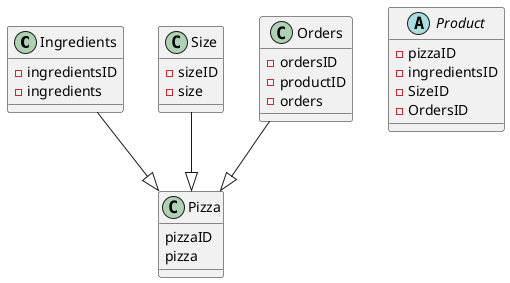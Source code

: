 
@startuml
Ingredients --|> Pizza
Size --|> Pizza
Orders --|> Pizza


abstract class Product {
  -pizzaID
  -ingredientsID
  -SizeID
  -OrdersID
}

class Pizza {
  pizzaID
  pizza
}

class Ingredients {
  -ingredientsID
  -ingredients
}

class Size {
  -sizeID
  -size
}

class Orders {
  -ordersID
  -productID
  -orders
}

